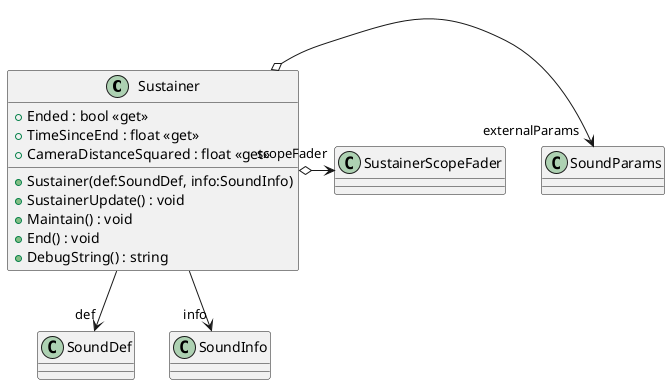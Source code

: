 @startuml
class Sustainer {
    + Ended : bool <<get>>
    + TimeSinceEnd : float <<get>>
    + CameraDistanceSquared : float <<get>>
    + Sustainer(def:SoundDef, info:SoundInfo)
    + SustainerUpdate() : void
    + Maintain() : void
    + End() : void
    + DebugString() : string
}
Sustainer --> "def" SoundDef
Sustainer --> "info" SoundInfo
Sustainer o-> "externalParams" SoundParams
Sustainer o-> "scopeFader" SustainerScopeFader
@enduml

